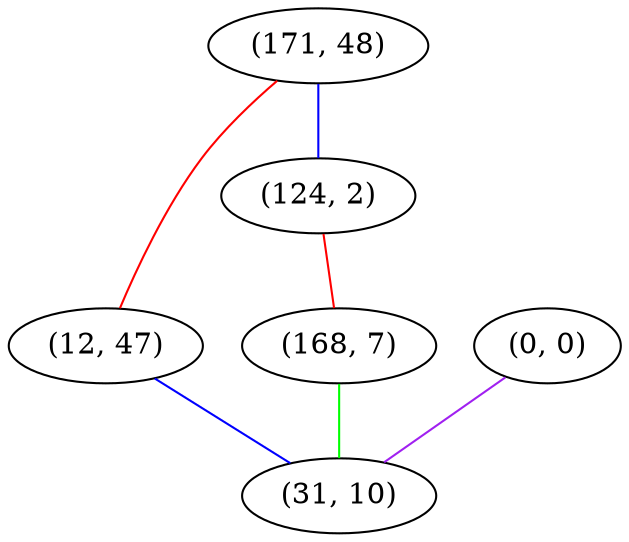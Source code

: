 graph "" {
"(171, 48)";
"(12, 47)";
"(0, 0)";
"(124, 2)";
"(168, 7)";
"(31, 10)";
"(171, 48)" -- "(124, 2)"  [color=blue, key=0, weight=3];
"(171, 48)" -- "(12, 47)"  [color=red, key=0, weight=1];
"(12, 47)" -- "(31, 10)"  [color=blue, key=0, weight=3];
"(0, 0)" -- "(31, 10)"  [color=purple, key=0, weight=4];
"(124, 2)" -- "(168, 7)"  [color=red, key=0, weight=1];
"(168, 7)" -- "(31, 10)"  [color=green, key=0, weight=2];
}
